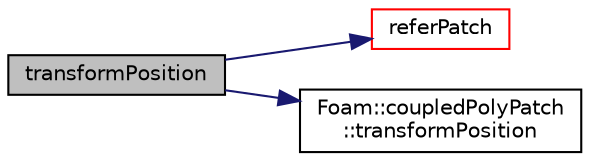 digraph "transformPosition"
{
  bgcolor="transparent";
  edge [fontname="Helvetica",fontsize="10",labelfontname="Helvetica",labelfontsize="10"];
  node [fontname="Helvetica",fontsize="10",shape=record];
  rankdir="LR";
  Node1470 [label="transformPosition",height=0.2,width=0.4,color="black", fillcolor="grey75", style="filled", fontcolor="black"];
  Node1470 -> Node1471 [color="midnightblue",fontsize="10",style="solid",fontname="Helvetica"];
  Node1471 [label="referPatch",height=0.2,width=0.4,color="red",URL="$a28613.html#aca51647def8ec2c3e05940f722e1dc6e"];
  Node1470 -> Node1583 [color="midnightblue",fontsize="10",style="solid",fontname="Helvetica"];
  Node1583 [label="Foam::coupledPolyPatch\l::transformPosition",height=0.2,width=0.4,color="black",URL="$a28581.html#ae6bb2311dc8e8a40d173da6b765014b8",tooltip="Transform a patch-based position from other side to this side. "];
}

